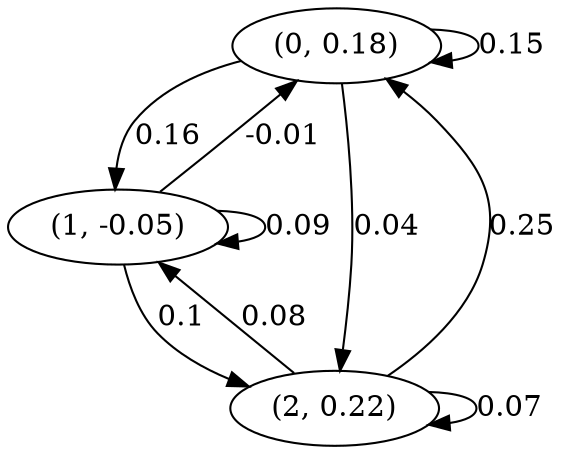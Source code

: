 digraph {
    0 [ label = "(0, 0.18)" ]
    1 [ label = "(1, -0.05)" ]
    2 [ label = "(2, 0.22)" ]
    0 -> 0 [ label = "0.15" ]
    1 -> 1 [ label = "0.09" ]
    2 -> 2 [ label = "0.07" ]
    1 -> 0 [ label = "-0.01" ]
    2 -> 0 [ label = "0.25" ]
    0 -> 1 [ label = "0.16" ]
    2 -> 1 [ label = "0.08" ]
    0 -> 2 [ label = "0.04" ]
    1 -> 2 [ label = "0.1" ]
}

